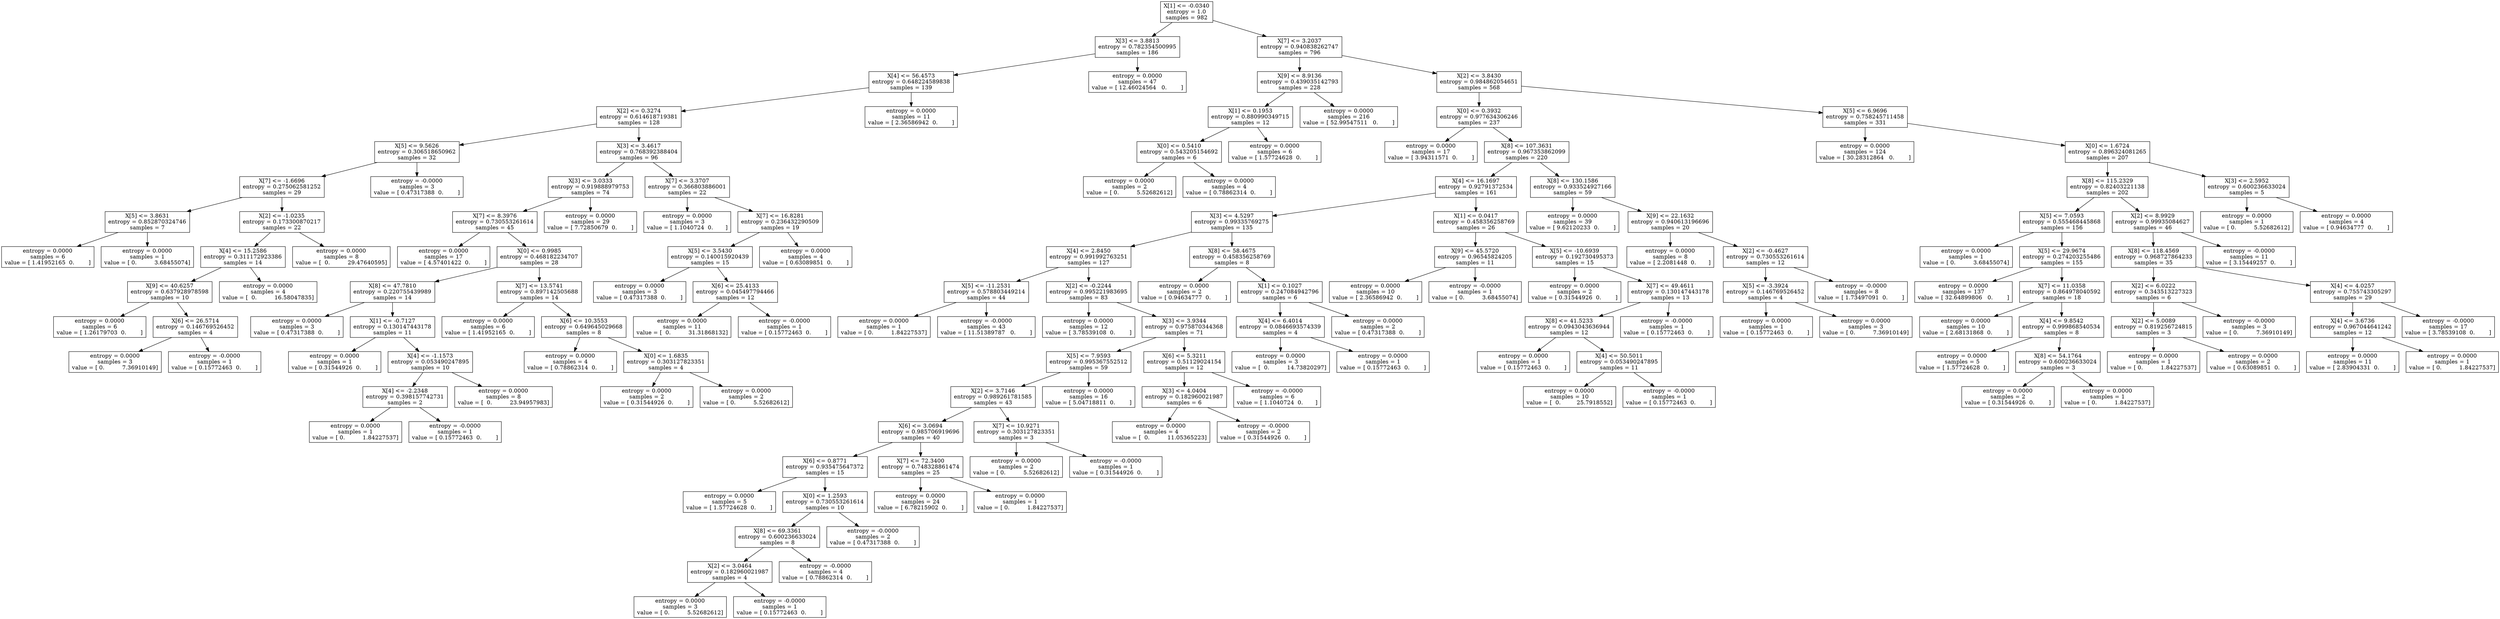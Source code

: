 digraph Tree {
0 [label="X[1] <= -0.0340\nentropy = 1.0\nsamples = 982", shape="box"] ;
1 [label="X[3] <= 3.8813\nentropy = 0.782354500995\nsamples = 186", shape="box"] ;
0 -> 1 ;
2 [label="X[4] <= 56.4573\nentropy = 0.648224589838\nsamples = 139", shape="box"] ;
1 -> 2 ;
3 [label="X[2] <= 0.3274\nentropy = 0.614618719381\nsamples = 128", shape="box"] ;
2 -> 3 ;
4 [label="X[5] <= 9.5626\nentropy = 0.306518650962\nsamples = 32", shape="box"] ;
3 -> 4 ;
5 [label="X[7] <= -1.6696\nentropy = 0.275062581252\nsamples = 29", shape="box"] ;
4 -> 5 ;
6 [label="X[5] <= 3.8631\nentropy = 0.852870324746\nsamples = 7", shape="box"] ;
5 -> 6 ;
7 [label="entropy = 0.0000\nsamples = 6\nvalue = [ 1.41952165  0.        ]", shape="box"] ;
6 -> 7 ;
8 [label="entropy = 0.0000\nsamples = 1\nvalue = [ 0.          3.68455074]", shape="box"] ;
6 -> 8 ;
9 [label="X[2] <= -1.0235\nentropy = 0.173300870217\nsamples = 22", shape="box"] ;
5 -> 9 ;
10 [label="X[4] <= 15.2586\nentropy = 0.311172923386\nsamples = 14", shape="box"] ;
9 -> 10 ;
11 [label="X[9] <= 40.6257\nentropy = 0.637928978598\nsamples = 10", shape="box"] ;
10 -> 11 ;
12 [label="entropy = 0.0000\nsamples = 6\nvalue = [ 1.26179703  0.        ]", shape="box"] ;
11 -> 12 ;
13 [label="X[6] <= 26.5714\nentropy = 0.146769526452\nsamples = 4", shape="box"] ;
11 -> 13 ;
14 [label="entropy = 0.0000\nsamples = 3\nvalue = [ 0.          7.36910149]", shape="box"] ;
13 -> 14 ;
15 [label="entropy = -0.0000\nsamples = 1\nvalue = [ 0.15772463  0.        ]", shape="box"] ;
13 -> 15 ;
16 [label="entropy = 0.0000\nsamples = 4\nvalue = [  0.          16.58047835]", shape="box"] ;
10 -> 16 ;
17 [label="entropy = 0.0000\nsamples = 8\nvalue = [  0.          29.47640595]", shape="box"] ;
9 -> 17 ;
18 [label="entropy = -0.0000\nsamples = 3\nvalue = [ 0.47317388  0.        ]", shape="box"] ;
4 -> 18 ;
19 [label="X[3] <= 3.4617\nentropy = 0.768392388404\nsamples = 96", shape="box"] ;
3 -> 19 ;
20 [label="X[3] <= 3.0333\nentropy = 0.919888979753\nsamples = 74", shape="box"] ;
19 -> 20 ;
21 [label="X[7] <= 8.3976\nentropy = 0.730553261614\nsamples = 45", shape="box"] ;
20 -> 21 ;
22 [label="entropy = 0.0000\nsamples = 17\nvalue = [ 4.57401422  0.        ]", shape="box"] ;
21 -> 22 ;
23 [label="X[0] <= 0.9985\nentropy = 0.468182234707\nsamples = 28", shape="box"] ;
21 -> 23 ;
24 [label="X[8] <= 47.7810\nentropy = 0.220755439989\nsamples = 14", shape="box"] ;
23 -> 24 ;
25 [label="entropy = 0.0000\nsamples = 3\nvalue = [ 0.47317388  0.        ]", shape="box"] ;
24 -> 25 ;
26 [label="X[1] <= -0.7127\nentropy = 0.130147443178\nsamples = 11", shape="box"] ;
24 -> 26 ;
27 [label="entropy = 0.0000\nsamples = 1\nvalue = [ 0.31544926  0.        ]", shape="box"] ;
26 -> 27 ;
28 [label="X[4] <= -1.1573\nentropy = 0.053490247895\nsamples = 10", shape="box"] ;
26 -> 28 ;
29 [label="X[4] <= -2.2348\nentropy = 0.398157742731\nsamples = 2", shape="box"] ;
28 -> 29 ;
30 [label="entropy = 0.0000\nsamples = 1\nvalue = [ 0.          1.84227537]", shape="box"] ;
29 -> 30 ;
31 [label="entropy = -0.0000\nsamples = 1\nvalue = [ 0.15772463  0.        ]", shape="box"] ;
29 -> 31 ;
32 [label="entropy = 0.0000\nsamples = 8\nvalue = [  0.          23.94957983]", shape="box"] ;
28 -> 32 ;
33 [label="X[7] <= 13.5741\nentropy = 0.897142505688\nsamples = 14", shape="box"] ;
23 -> 33 ;
34 [label="entropy = 0.0000\nsamples = 6\nvalue = [ 1.41952165  0.        ]", shape="box"] ;
33 -> 34 ;
35 [label="X[6] <= 10.3553\nentropy = 0.649645029668\nsamples = 8", shape="box"] ;
33 -> 35 ;
36 [label="entropy = 0.0000\nsamples = 4\nvalue = [ 0.78862314  0.        ]", shape="box"] ;
35 -> 36 ;
37 [label="X[0] <= 1.6835\nentropy = 0.303127823351\nsamples = 4", shape="box"] ;
35 -> 37 ;
38 [label="entropy = 0.0000\nsamples = 2\nvalue = [ 0.31544926  0.        ]", shape="box"] ;
37 -> 38 ;
39 [label="entropy = 0.0000\nsamples = 2\nvalue = [ 0.          5.52682612]", shape="box"] ;
37 -> 39 ;
40 [label="entropy = 0.0000\nsamples = 29\nvalue = [ 7.72850679  0.        ]", shape="box"] ;
20 -> 40 ;
41 [label="X[7] <= 3.3707\nentropy = 0.366803886001\nsamples = 22", shape="box"] ;
19 -> 41 ;
42 [label="entropy = 0.0000\nsamples = 3\nvalue = [ 1.1040724  0.       ]", shape="box"] ;
41 -> 42 ;
43 [label="X[7] <= 16.8281\nentropy = 0.236432290509\nsamples = 19", shape="box"] ;
41 -> 43 ;
44 [label="X[5] <= 3.5430\nentropy = 0.140015920439\nsamples = 15", shape="box"] ;
43 -> 44 ;
45 [label="entropy = 0.0000\nsamples = 3\nvalue = [ 0.47317388  0.        ]", shape="box"] ;
44 -> 45 ;
46 [label="X[6] <= 25.4133\nentropy = 0.045497794466\nsamples = 12", shape="box"] ;
44 -> 46 ;
47 [label="entropy = 0.0000\nsamples = 11\nvalue = [  0.          31.31868132]", shape="box"] ;
46 -> 47 ;
48 [label="entropy = -0.0000\nsamples = 1\nvalue = [ 0.15772463  0.        ]", shape="box"] ;
46 -> 48 ;
49 [label="entropy = 0.0000\nsamples = 4\nvalue = [ 0.63089851  0.        ]", shape="box"] ;
43 -> 49 ;
50 [label="entropy = 0.0000\nsamples = 11\nvalue = [ 2.36586942  0.        ]", shape="box"] ;
2 -> 50 ;
51 [label="entropy = 0.0000\nsamples = 47\nvalue = [ 12.46024564   0.        ]", shape="box"] ;
1 -> 51 ;
52 [label="X[7] <= 3.2037\nentropy = 0.940838262747\nsamples = 796", shape="box"] ;
0 -> 52 ;
53 [label="X[9] <= 8.9136\nentropy = 0.439035142793\nsamples = 228", shape="box"] ;
52 -> 53 ;
54 [label="X[1] <= 0.1953\nentropy = 0.880990349715\nsamples = 12", shape="box"] ;
53 -> 54 ;
55 [label="X[0] <= 0.5410\nentropy = 0.543205154692\nsamples = 6", shape="box"] ;
54 -> 55 ;
56 [label="entropy = 0.0000\nsamples = 2\nvalue = [ 0.          5.52682612]", shape="box"] ;
55 -> 56 ;
57 [label="entropy = 0.0000\nsamples = 4\nvalue = [ 0.78862314  0.        ]", shape="box"] ;
55 -> 57 ;
58 [label="entropy = 0.0000\nsamples = 6\nvalue = [ 1.57724628  0.        ]", shape="box"] ;
54 -> 58 ;
59 [label="entropy = 0.0000\nsamples = 216\nvalue = [ 52.99547511   0.        ]", shape="box"] ;
53 -> 59 ;
60 [label="X[2] <= 3.8430\nentropy = 0.984862054651\nsamples = 568", shape="box"] ;
52 -> 60 ;
61 [label="X[0] <= 0.3932\nentropy = 0.977634306246\nsamples = 237", shape="box"] ;
60 -> 61 ;
62 [label="entropy = 0.0000\nsamples = 17\nvalue = [ 3.94311571  0.        ]", shape="box"] ;
61 -> 62 ;
63 [label="X[8] <= 107.3631\nentropy = 0.967353862099\nsamples = 220", shape="box"] ;
61 -> 63 ;
64 [label="X[4] <= 16.1697\nentropy = 0.92791372534\nsamples = 161", shape="box"] ;
63 -> 64 ;
65 [label="X[3] <= 4.5297\nentropy = 0.99335769275\nsamples = 135", shape="box"] ;
64 -> 65 ;
66 [label="X[4] <= 2.8450\nentropy = 0.991992763251\nsamples = 127", shape="box"] ;
65 -> 66 ;
67 [label="X[5] <= -11.2531\nentropy = 0.578803449214\nsamples = 44", shape="box"] ;
66 -> 67 ;
68 [label="entropy = 0.0000\nsamples = 1\nvalue = [ 0.          1.84227537]", shape="box"] ;
67 -> 68 ;
69 [label="entropy = -0.0000\nsamples = 43\nvalue = [ 11.51389787   0.        ]", shape="box"] ;
67 -> 69 ;
70 [label="X[2] <= -0.2244\nentropy = 0.995221983695\nsamples = 83", shape="box"] ;
66 -> 70 ;
71 [label="entropy = 0.0000\nsamples = 12\nvalue = [ 3.78539108  0.        ]", shape="box"] ;
70 -> 71 ;
72 [label="X[3] <= 3.9344\nentropy = 0.975870344368\nsamples = 71", shape="box"] ;
70 -> 72 ;
73 [label="X[5] <= 7.9593\nentropy = 0.995367552512\nsamples = 59", shape="box"] ;
72 -> 73 ;
74 [label="X[2] <= 3.7146\nentropy = 0.989261781585\nsamples = 43", shape="box"] ;
73 -> 74 ;
75 [label="X[6] <= 3.0694\nentropy = 0.985706919696\nsamples = 40", shape="box"] ;
74 -> 75 ;
76 [label="X[6] <= 0.8771\nentropy = 0.935475647372\nsamples = 15", shape="box"] ;
75 -> 76 ;
77 [label="entropy = 0.0000\nsamples = 5\nvalue = [ 1.57724628  0.        ]", shape="box"] ;
76 -> 77 ;
78 [label="X[0] <= 1.2593\nentropy = 0.730553261614\nsamples = 10", shape="box"] ;
76 -> 78 ;
79 [label="X[8] <= 69.3361\nentropy = 0.600236633024\nsamples = 8", shape="box"] ;
78 -> 79 ;
80 [label="X[2] <= 3.0464\nentropy = 0.182960021987\nsamples = 4", shape="box"] ;
79 -> 80 ;
81 [label="entropy = 0.0000\nsamples = 3\nvalue = [ 0.          5.52682612]", shape="box"] ;
80 -> 81 ;
82 [label="entropy = -0.0000\nsamples = 1\nvalue = [ 0.15772463  0.        ]", shape="box"] ;
80 -> 82 ;
83 [label="entropy = -0.0000\nsamples = 4\nvalue = [ 0.78862314  0.        ]", shape="box"] ;
79 -> 83 ;
84 [label="entropy = -0.0000\nsamples = 2\nvalue = [ 0.47317388  0.        ]", shape="box"] ;
78 -> 84 ;
85 [label="X[7] <= 72.3400\nentropy = 0.748328861474\nsamples = 25", shape="box"] ;
75 -> 85 ;
86 [label="entropy = 0.0000\nsamples = 24\nvalue = [ 6.78215902  0.        ]", shape="box"] ;
85 -> 86 ;
87 [label="entropy = 0.0000\nsamples = 1\nvalue = [ 0.          1.84227537]", shape="box"] ;
85 -> 87 ;
88 [label="X[7] <= 10.9271\nentropy = 0.303127823351\nsamples = 3", shape="box"] ;
74 -> 88 ;
89 [label="entropy = 0.0000\nsamples = 2\nvalue = [ 0.          5.52682612]", shape="box"] ;
88 -> 89 ;
90 [label="entropy = -0.0000\nsamples = 1\nvalue = [ 0.31544926  0.        ]", shape="box"] ;
88 -> 90 ;
91 [label="entropy = 0.0000\nsamples = 16\nvalue = [ 5.04718811  0.        ]", shape="box"] ;
73 -> 91 ;
92 [label="X[6] <= 5.3211\nentropy = 0.51129024154\nsamples = 12", shape="box"] ;
72 -> 92 ;
93 [label="X[3] <= 4.0404\nentropy = 0.182960021987\nsamples = 6", shape="box"] ;
92 -> 93 ;
94 [label="entropy = 0.0000\nsamples = 4\nvalue = [  0.          11.05365223]", shape="box"] ;
93 -> 94 ;
95 [label="entropy = -0.0000\nsamples = 2\nvalue = [ 0.31544926  0.        ]", shape="box"] ;
93 -> 95 ;
96 [label="entropy = -0.0000\nsamples = 6\nvalue = [ 1.1040724  0.       ]", shape="box"] ;
92 -> 96 ;
97 [label="X[8] <= 58.4675\nentropy = 0.458356258769\nsamples = 8", shape="box"] ;
65 -> 97 ;
98 [label="entropy = 0.0000\nsamples = 2\nvalue = [ 0.94634777  0.        ]", shape="box"] ;
97 -> 98 ;
99 [label="X[1] <= 0.1027\nentropy = 0.247084942796\nsamples = 6", shape="box"] ;
97 -> 99 ;
100 [label="X[4] <= 6.4014\nentropy = 0.0846693574339\nsamples = 4", shape="box"] ;
99 -> 100 ;
101 [label="entropy = 0.0000\nsamples = 3\nvalue = [  0.          14.73820297]", shape="box"] ;
100 -> 101 ;
102 [label="entropy = 0.0000\nsamples = 1\nvalue = [ 0.15772463  0.        ]", shape="box"] ;
100 -> 102 ;
103 [label="entropy = 0.0000\nsamples = 2\nvalue = [ 0.47317388  0.        ]", shape="box"] ;
99 -> 103 ;
104 [label="X[1] <= 0.0417\nentropy = 0.458356258769\nsamples = 26", shape="box"] ;
64 -> 104 ;
105 [label="X[9] <= 45.5720\nentropy = 0.96545824205\nsamples = 11", shape="box"] ;
104 -> 105 ;
106 [label="entropy = 0.0000\nsamples = 10\nvalue = [ 2.36586942  0.        ]", shape="box"] ;
105 -> 106 ;
107 [label="entropy = -0.0000\nsamples = 1\nvalue = [ 0.          3.68455074]", shape="box"] ;
105 -> 107 ;
108 [label="X[5] <= -10.6939\nentropy = 0.192730495373\nsamples = 15", shape="box"] ;
104 -> 108 ;
109 [label="entropy = 0.0000\nsamples = 2\nvalue = [ 0.31544926  0.        ]", shape="box"] ;
108 -> 109 ;
110 [label="X[7] <= 49.4611\nentropy = 0.130147443178\nsamples = 13", shape="box"] ;
108 -> 110 ;
111 [label="X[8] <= 41.5233\nentropy = 0.0943043636944\nsamples = 12", shape="box"] ;
110 -> 111 ;
112 [label="entropy = 0.0000\nsamples = 1\nvalue = [ 0.15772463  0.        ]", shape="box"] ;
111 -> 112 ;
113 [label="X[4] <= 50.5011\nentropy = 0.053490247895\nsamples = 11", shape="box"] ;
111 -> 113 ;
114 [label="entropy = 0.0000\nsamples = 10\nvalue = [  0.         25.7918552]", shape="box"] ;
113 -> 114 ;
115 [label="entropy = -0.0000\nsamples = 1\nvalue = [ 0.15772463  0.        ]", shape="box"] ;
113 -> 115 ;
116 [label="entropy = -0.0000\nsamples = 1\nvalue = [ 0.15772463  0.        ]", shape="box"] ;
110 -> 116 ;
117 [label="X[8] <= 130.1586\nentropy = 0.933524927166\nsamples = 59", shape="box"] ;
63 -> 117 ;
118 [label="entropy = 0.0000\nsamples = 39\nvalue = [ 9.62120233  0.        ]", shape="box"] ;
117 -> 118 ;
119 [label="X[9] <= 22.1632\nentropy = 0.940613196696\nsamples = 20", shape="box"] ;
117 -> 119 ;
120 [label="entropy = 0.0000\nsamples = 8\nvalue = [ 2.2081448  0.       ]", shape="box"] ;
119 -> 120 ;
121 [label="X[2] <= -0.4627\nentropy = 0.730553261614\nsamples = 12", shape="box"] ;
119 -> 121 ;
122 [label="X[5] <= -3.3924\nentropy = 0.146769526452\nsamples = 4", shape="box"] ;
121 -> 122 ;
123 [label="entropy = 0.0000\nsamples = 1\nvalue = [ 0.15772463  0.        ]", shape="box"] ;
122 -> 123 ;
124 [label="entropy = 0.0000\nsamples = 3\nvalue = [ 0.          7.36910149]", shape="box"] ;
122 -> 124 ;
125 [label="entropy = -0.0000\nsamples = 8\nvalue = [ 1.73497091  0.        ]", shape="box"] ;
121 -> 125 ;
126 [label="X[5] <= 6.9696\nentropy = 0.758245711458\nsamples = 331", shape="box"] ;
60 -> 126 ;
127 [label="entropy = 0.0000\nsamples = 124\nvalue = [ 30.28312864   0.        ]", shape="box"] ;
126 -> 127 ;
128 [label="X[0] <= 1.6724\nentropy = 0.896324081265\nsamples = 207", shape="box"] ;
126 -> 128 ;
129 [label="X[8] <= 115.2329\nentropy = 0.82403221138\nsamples = 202", shape="box"] ;
128 -> 129 ;
130 [label="X[5] <= 7.0593\nentropy = 0.555468445868\nsamples = 156", shape="box"] ;
129 -> 130 ;
131 [label="entropy = 0.0000\nsamples = 1\nvalue = [ 0.          3.68455074]", shape="box"] ;
130 -> 131 ;
132 [label="X[5] <= 29.9674\nentropy = 0.274203255486\nsamples = 155", shape="box"] ;
130 -> 132 ;
133 [label="entropy = 0.0000\nsamples = 137\nvalue = [ 32.64899806   0.        ]", shape="box"] ;
132 -> 133 ;
134 [label="X[7] <= 11.0358\nentropy = 0.864978040592\nsamples = 18", shape="box"] ;
132 -> 134 ;
135 [label="entropy = 0.0000\nsamples = 10\nvalue = [ 2.68131868  0.        ]", shape="box"] ;
134 -> 135 ;
136 [label="X[4] <= 9.8542\nentropy = 0.999868540534\nsamples = 8", shape="box"] ;
134 -> 136 ;
137 [label="entropy = 0.0000\nsamples = 5\nvalue = [ 1.57724628  0.        ]", shape="box"] ;
136 -> 137 ;
138 [label="X[8] <= 54.1764\nentropy = 0.600236633024\nsamples = 3", shape="box"] ;
136 -> 138 ;
139 [label="entropy = 0.0000\nsamples = 2\nvalue = [ 0.31544926  0.        ]", shape="box"] ;
138 -> 139 ;
140 [label="entropy = 0.0000\nsamples = 1\nvalue = [ 0.          1.84227537]", shape="box"] ;
138 -> 140 ;
141 [label="X[2] <= 8.9929\nentropy = 0.99935084627\nsamples = 46", shape="box"] ;
129 -> 141 ;
142 [label="X[8] <= 118.4569\nentropy = 0.968727864233\nsamples = 35", shape="box"] ;
141 -> 142 ;
143 [label="X[2] <= 6.0222\nentropy = 0.343513227323\nsamples = 6", shape="box"] ;
142 -> 143 ;
144 [label="X[2] <= 5.0089\nentropy = 0.819256724815\nsamples = 3", shape="box"] ;
143 -> 144 ;
145 [label="entropy = 0.0000\nsamples = 1\nvalue = [ 0.          1.84227537]", shape="box"] ;
144 -> 145 ;
146 [label="entropy = 0.0000\nsamples = 2\nvalue = [ 0.63089851  0.        ]", shape="box"] ;
144 -> 146 ;
147 [label="entropy = -0.0000\nsamples = 3\nvalue = [ 0.          7.36910149]", shape="box"] ;
143 -> 147 ;
148 [label="X[4] <= 4.0257\nentropy = 0.755743305297\nsamples = 29", shape="box"] ;
142 -> 148 ;
149 [label="X[4] <= 3.6736\nentropy = 0.967044641242\nsamples = 12", shape="box"] ;
148 -> 149 ;
150 [label="entropy = 0.0000\nsamples = 11\nvalue = [ 2.83904331  0.        ]", shape="box"] ;
149 -> 150 ;
151 [label="entropy = 0.0000\nsamples = 1\nvalue = [ 0.          1.84227537]", shape="box"] ;
149 -> 151 ;
152 [label="entropy = -0.0000\nsamples = 17\nvalue = [ 3.78539108  0.        ]", shape="box"] ;
148 -> 152 ;
153 [label="entropy = -0.0000\nsamples = 11\nvalue = [ 3.15449257  0.        ]", shape="box"] ;
141 -> 153 ;
154 [label="X[3] <= 2.5952\nentropy = 0.600236633024\nsamples = 5", shape="box"] ;
128 -> 154 ;
155 [label="entropy = 0.0000\nsamples = 1\nvalue = [ 0.          5.52682612]", shape="box"] ;
154 -> 155 ;
156 [label="entropy = 0.0000\nsamples = 4\nvalue = [ 0.94634777  0.        ]", shape="box"] ;
154 -> 156 ;
}